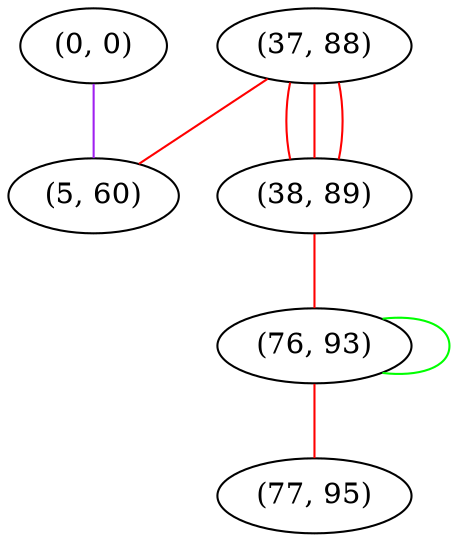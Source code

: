 graph "" {
"(0, 0)";
"(37, 88)";
"(38, 89)";
"(76, 93)";
"(5, 60)";
"(77, 95)";
"(0, 0)" -- "(5, 60)"  [color=purple, key=0, weight=4];
"(37, 88)" -- "(5, 60)"  [color=red, key=0, weight=1];
"(37, 88)" -- "(38, 89)"  [color=red, key=0, weight=1];
"(37, 88)" -- "(38, 89)"  [color=red, key=1, weight=1];
"(37, 88)" -- "(38, 89)"  [color=red, key=2, weight=1];
"(38, 89)" -- "(76, 93)"  [color=red, key=0, weight=1];
"(76, 93)" -- "(76, 93)"  [color=green, key=0, weight=2];
"(76, 93)" -- "(77, 95)"  [color=red, key=0, weight=1];
}
